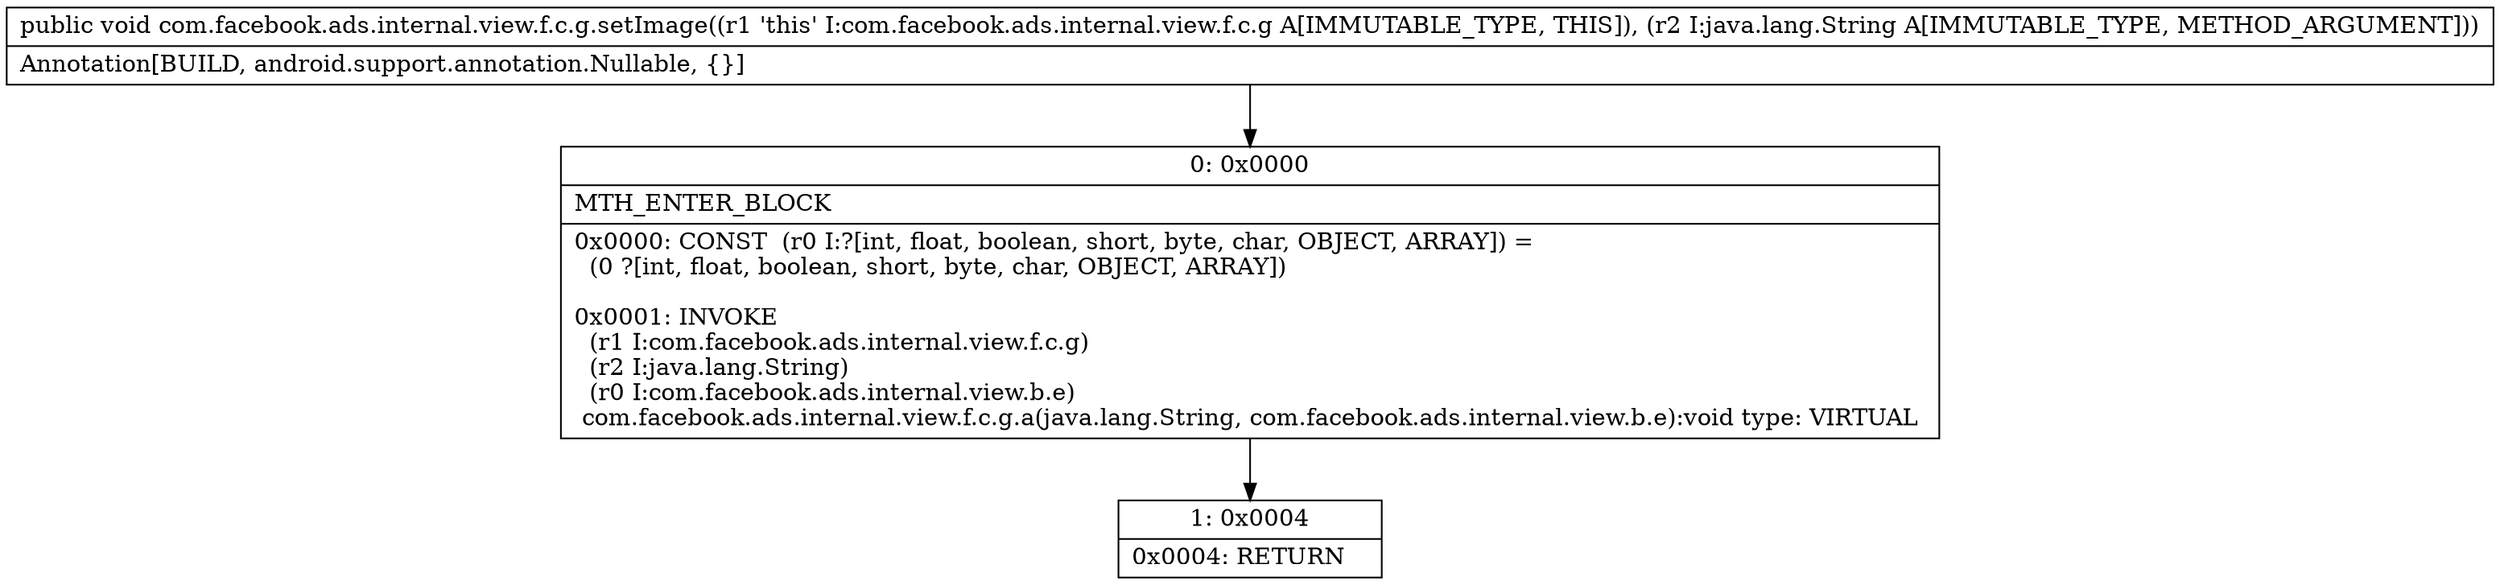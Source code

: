 digraph "CFG forcom.facebook.ads.internal.view.f.c.g.setImage(Ljava\/lang\/String;)V" {
Node_0 [shape=record,label="{0\:\ 0x0000|MTH_ENTER_BLOCK\l|0x0000: CONST  (r0 I:?[int, float, boolean, short, byte, char, OBJECT, ARRAY]) = \l  (0 ?[int, float, boolean, short, byte, char, OBJECT, ARRAY])\l \l0x0001: INVOKE  \l  (r1 I:com.facebook.ads.internal.view.f.c.g)\l  (r2 I:java.lang.String)\l  (r0 I:com.facebook.ads.internal.view.b.e)\l com.facebook.ads.internal.view.f.c.g.a(java.lang.String, com.facebook.ads.internal.view.b.e):void type: VIRTUAL \l}"];
Node_1 [shape=record,label="{1\:\ 0x0004|0x0004: RETURN   \l}"];
MethodNode[shape=record,label="{public void com.facebook.ads.internal.view.f.c.g.setImage((r1 'this' I:com.facebook.ads.internal.view.f.c.g A[IMMUTABLE_TYPE, THIS]), (r2 I:java.lang.String A[IMMUTABLE_TYPE, METHOD_ARGUMENT]))  | Annotation[BUILD, android.support.annotation.Nullable, \{\}]\l}"];
MethodNode -> Node_0;
Node_0 -> Node_1;
}

